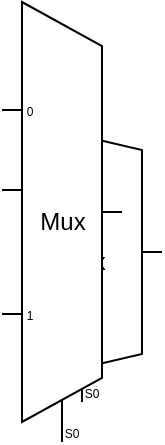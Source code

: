 <mxfile version="20.8.1" type="device"><diagram name="Page-1" id="7e0a89b8-554c-2b80-1dc8-d5c74ca68de4"><mxGraphModel dx="2074" dy="1162" grid="1" gridSize="10" guides="1" tooltips="1" connect="1" arrows="1" fold="1" page="1" pageScale="1" pageWidth="1100" pageHeight="850" background="none" math="0" shadow="0"><root><mxCell id="0"/><mxCell id="1" parent="0"/><mxCell id="s-JTLiub9-MOq6Qtsz_V-1" value="Mux" style="shadow=0;dashed=0;align=center;html=1;strokeWidth=1;shape=mxgraph.electrical.abstract.mux2;" vertex="1" parent="1"><mxGeometry x="860" y="200" width="80" height="140" as="geometry"/></mxCell><mxCell id="s-JTLiub9-MOq6Qtsz_V-2" value="Mux" style="shadow=0;dashed=0;align=center;html=1;strokeWidth=1;shape=mxgraph.electrical.abstract.mux2;selectorPins=1;" vertex="1" parent="1"><mxGeometry x="860" y="140" width="60" height="220" as="geometry"/></mxCell></root></mxGraphModel></diagram></mxfile>